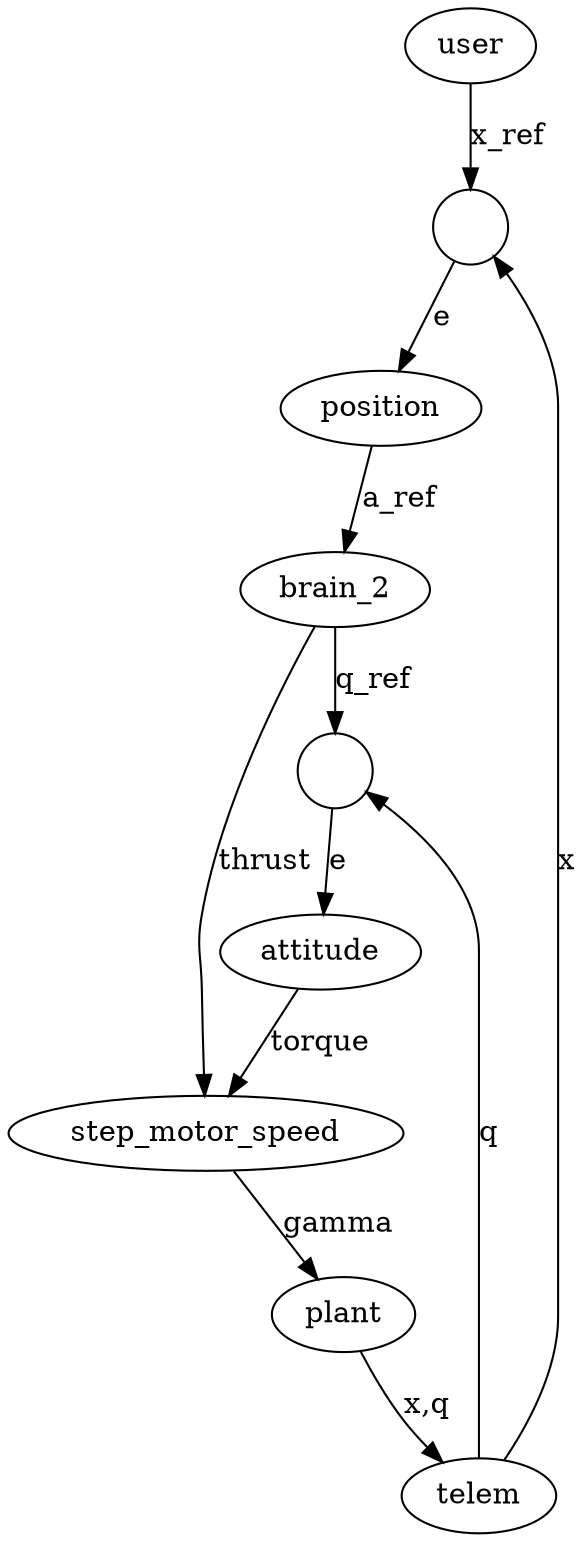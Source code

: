 
digraph G {
	
	junc1 [label="", shape="circle"]
	junc2 [label="", shape="circle"]
	
	
	position -> brain_2 [label="a_ref"]
	
	brain_2 -> junc2 [label="q_ref"]
	telem -> junc2 [label="q"]
	junc2 -> attitude [label="e"]
	
	brain_2 -> step_motor_speed [label="thrust"]
	
	attitude -> step_motor_speed [label="torque"]
	
	step_motor_speed -> plant [label="gamma"]

	plant -> telem [label="x,q"]
	
	
	user -> junc1 [label="x_ref"]
	telem -> junc1 [label="x"]
	
	
	
	junc1 -> position [label="e"]


}

